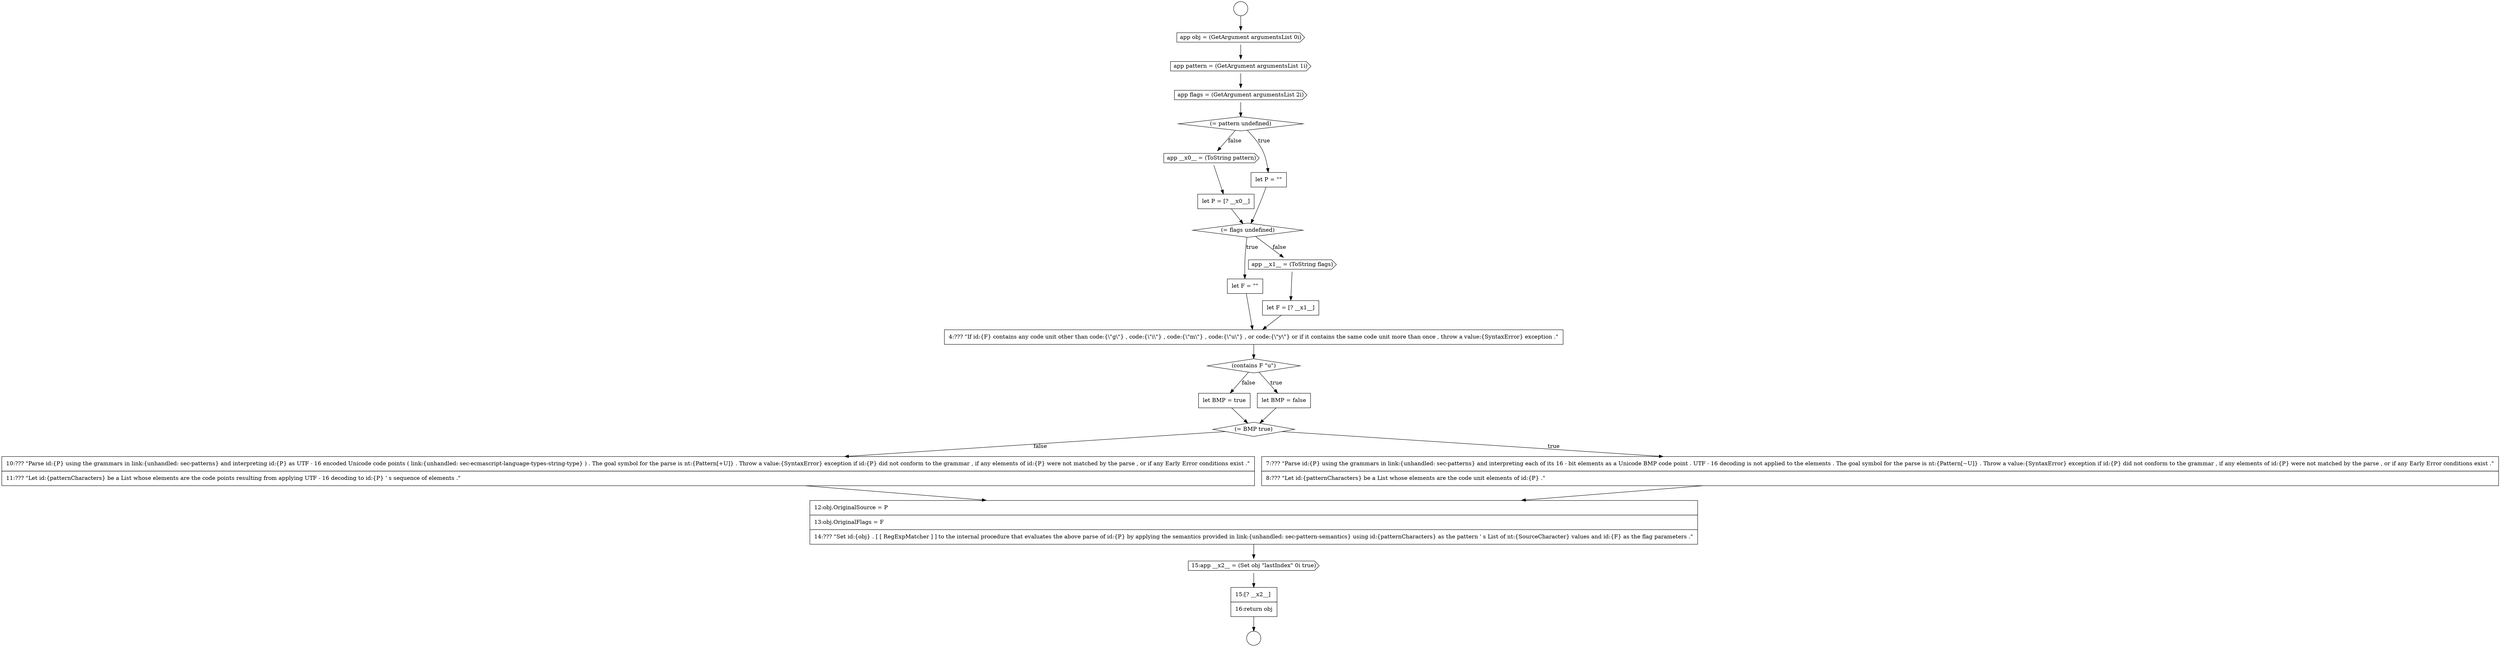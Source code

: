 digraph {
  node13346 [shape=none, margin=0, label=<<font color="black">
    <table border="0" cellborder="1" cellspacing="0" cellpadding="10">
      <tr><td align="left">let BMP = true</td></tr>
    </table>
  </font>> color="black" fillcolor="white" style=filled]
  node13335 [shape=diamond, label=<<font color="black">(= pattern undefined)</font>> color="black" fillcolor="white" style=filled]
  node13340 [shape=none, margin=0, label=<<font color="black">
    <table border="0" cellborder="1" cellspacing="0" cellpadding="10">
      <tr><td align="left">let F = &quot;&quot;</td></tr>
    </table>
  </font>> color="black" fillcolor="white" style=filled]
  node13338 [shape=none, margin=0, label=<<font color="black">
    <table border="0" cellborder="1" cellspacing="0" cellpadding="10">
      <tr><td align="left">let P = [? __x0__]</td></tr>
    </table>
  </font>> color="black" fillcolor="white" style=filled]
  node13342 [shape=none, margin=0, label=<<font color="black">
    <table border="0" cellborder="1" cellspacing="0" cellpadding="10">
      <tr><td align="left">let F = [? __x1__]</td></tr>
    </table>
  </font>> color="black" fillcolor="white" style=filled]
  node13349 [shape=none, margin=0, label=<<font color="black">
    <table border="0" cellborder="1" cellspacing="0" cellpadding="10">
      <tr><td align="left">10:??? &quot;Parse id:{P} using the grammars in link:{unhandled: sec-patterns} and interpreting id:{P} as UTF - 16 encoded Unicode code points ( link:{unhandled: sec-ecmascript-language-types-string-type} ) . The goal symbol for the parse is nt:{Pattern[+U]} . Throw a value:{SyntaxError} exception if id:{P} did not conform to the grammar , if any elements of id:{P} were not matched by the parse , or if any Early Error conditions exist .&quot;</td></tr>
      <tr><td align="left">11:??? &quot;Let id:{patternCharacters} be a List whose elements are the code points resulting from applying UTF - 16 decoding to id:{P} ' s sequence of elements .&quot;</td></tr>
    </table>
  </font>> color="black" fillcolor="white" style=filled]
  node13351 [shape=cds, label=<<font color="black">15:app __x2__ = (Set obj &quot;lastIndex&quot; 0i true)</font>> color="black" fillcolor="white" style=filled]
  node13341 [shape=cds, label=<<font color="black">app __x1__ = (ToString flags)</font>> color="black" fillcolor="white" style=filled]
  node13350 [shape=none, margin=0, label=<<font color="black">
    <table border="0" cellborder="1" cellspacing="0" cellpadding="10">
      <tr><td align="left">12:obj.OriginalSource = P</td></tr>
      <tr><td align="left">13:obj.OriginalFlags = F</td></tr>
      <tr><td align="left">14:??? &quot;Set id:{obj} . [ [ RegExpMatcher ] ] to the internal procedure that evaluates the above parse of id:{P} by applying the semantics provided in link:{unhandled: sec-pattern-semantics} using id:{patternCharacters} as the pattern ' s List of nt:{SourceCharacter} values and id:{F} as the flag parameters .&quot;</td></tr>
    </table>
  </font>> color="black" fillcolor="white" style=filled]
  node13332 [shape=cds, label=<<font color="black">app obj = (GetArgument argumentsList 0i)</font>> color="black" fillcolor="white" style=filled]
  node13352 [shape=none, margin=0, label=<<font color="black">
    <table border="0" cellborder="1" cellspacing="0" cellpadding="10">
      <tr><td align="left">15:[? __x2__]</td></tr>
      <tr><td align="left">16:return obj</td></tr>
    </table>
  </font>> color="black" fillcolor="white" style=filled]
  node13337 [shape=cds, label=<<font color="black">app __x0__ = (ToString pattern)</font>> color="black" fillcolor="white" style=filled]
  node13347 [shape=diamond, label=<<font color="black">(= BMP true)</font>> color="black" fillcolor="white" style=filled]
  node13344 [shape=diamond, label=<<font color="black">(contains F &quot;u&quot;)</font>> color="black" fillcolor="white" style=filled]
  node13331 [shape=circle label=" " color="black" fillcolor="white" style=filled]
  node13336 [shape=none, margin=0, label=<<font color="black">
    <table border="0" cellborder="1" cellspacing="0" cellpadding="10">
      <tr><td align="left">let P = &quot;&quot;</td></tr>
    </table>
  </font>> color="black" fillcolor="white" style=filled]
  node13343 [shape=none, margin=0, label=<<font color="black">
    <table border="0" cellborder="1" cellspacing="0" cellpadding="10">
      <tr><td align="left">4:??? &quot;If id:{F} contains any code unit other than code:{\&quot;g\&quot;} , code:{\&quot;i\&quot;} , code:{\&quot;m\&quot;} , code:{\&quot;u\&quot;} , or code:{\&quot;y\&quot;} or if it contains the same code unit more than once , throw a value:{SyntaxError} exception .&quot;</td></tr>
    </table>
  </font>> color="black" fillcolor="white" style=filled]
  node13334 [shape=cds, label=<<font color="black">app flags = (GetArgument argumentsList 2i)</font>> color="black" fillcolor="white" style=filled]
  node13348 [shape=none, margin=0, label=<<font color="black">
    <table border="0" cellborder="1" cellspacing="0" cellpadding="10">
      <tr><td align="left">7:??? &quot;Parse id:{P} using the grammars in link:{unhandled: sec-patterns} and interpreting each of its 16 - bit elements as a Unicode BMP code point . UTF - 16 decoding is not applied to the elements . The goal symbol for the parse is nt:{Pattern[~U]} . Throw a value:{SyntaxError} exception if id:{P} did not conform to the grammar , if any elements of id:{P} were not matched by the parse , or if any Early Error conditions exist .&quot;</td></tr>
      <tr><td align="left">8:??? &quot;Let id:{patternCharacters} be a List whose elements are the code unit elements of id:{P} .&quot;</td></tr>
    </table>
  </font>> color="black" fillcolor="white" style=filled]
  node13339 [shape=diamond, label=<<font color="black">(= flags undefined)</font>> color="black" fillcolor="white" style=filled]
  node13330 [shape=circle label=" " color="black" fillcolor="white" style=filled]
  node13345 [shape=none, margin=0, label=<<font color="black">
    <table border="0" cellborder="1" cellspacing="0" cellpadding="10">
      <tr><td align="left">let BMP = false</td></tr>
    </table>
  </font>> color="black" fillcolor="white" style=filled]
  node13333 [shape=cds, label=<<font color="black">app pattern = (GetArgument argumentsList 1i)</font>> color="black" fillcolor="white" style=filled]
  node13342 -> node13343 [ color="black"]
  node13340 -> node13343 [ color="black"]
  node13349 -> node13350 [ color="black"]
  node13332 -> node13333 [ color="black"]
  node13335 -> node13336 [label=<<font color="black">true</font>> color="black"]
  node13335 -> node13337 [label=<<font color="black">false</font>> color="black"]
  node13334 -> node13335 [ color="black"]
  node13338 -> node13339 [ color="black"]
  node13333 -> node13334 [ color="black"]
  node13346 -> node13347 [ color="black"]
  node13343 -> node13344 [ color="black"]
  node13339 -> node13340 [label=<<font color="black">true</font>> color="black"]
  node13339 -> node13341 [label=<<font color="black">false</font>> color="black"]
  node13350 -> node13351 [ color="black"]
  node13344 -> node13345 [label=<<font color="black">true</font>> color="black"]
  node13344 -> node13346 [label=<<font color="black">false</font>> color="black"]
  node13345 -> node13347 [ color="black"]
  node13341 -> node13342 [ color="black"]
  node13352 -> node13331 [ color="black"]
  node13337 -> node13338 [ color="black"]
  node13348 -> node13350 [ color="black"]
  node13347 -> node13348 [label=<<font color="black">true</font>> color="black"]
  node13347 -> node13349 [label=<<font color="black">false</font>> color="black"]
  node13351 -> node13352 [ color="black"]
  node13330 -> node13332 [ color="black"]
  node13336 -> node13339 [ color="black"]
}
